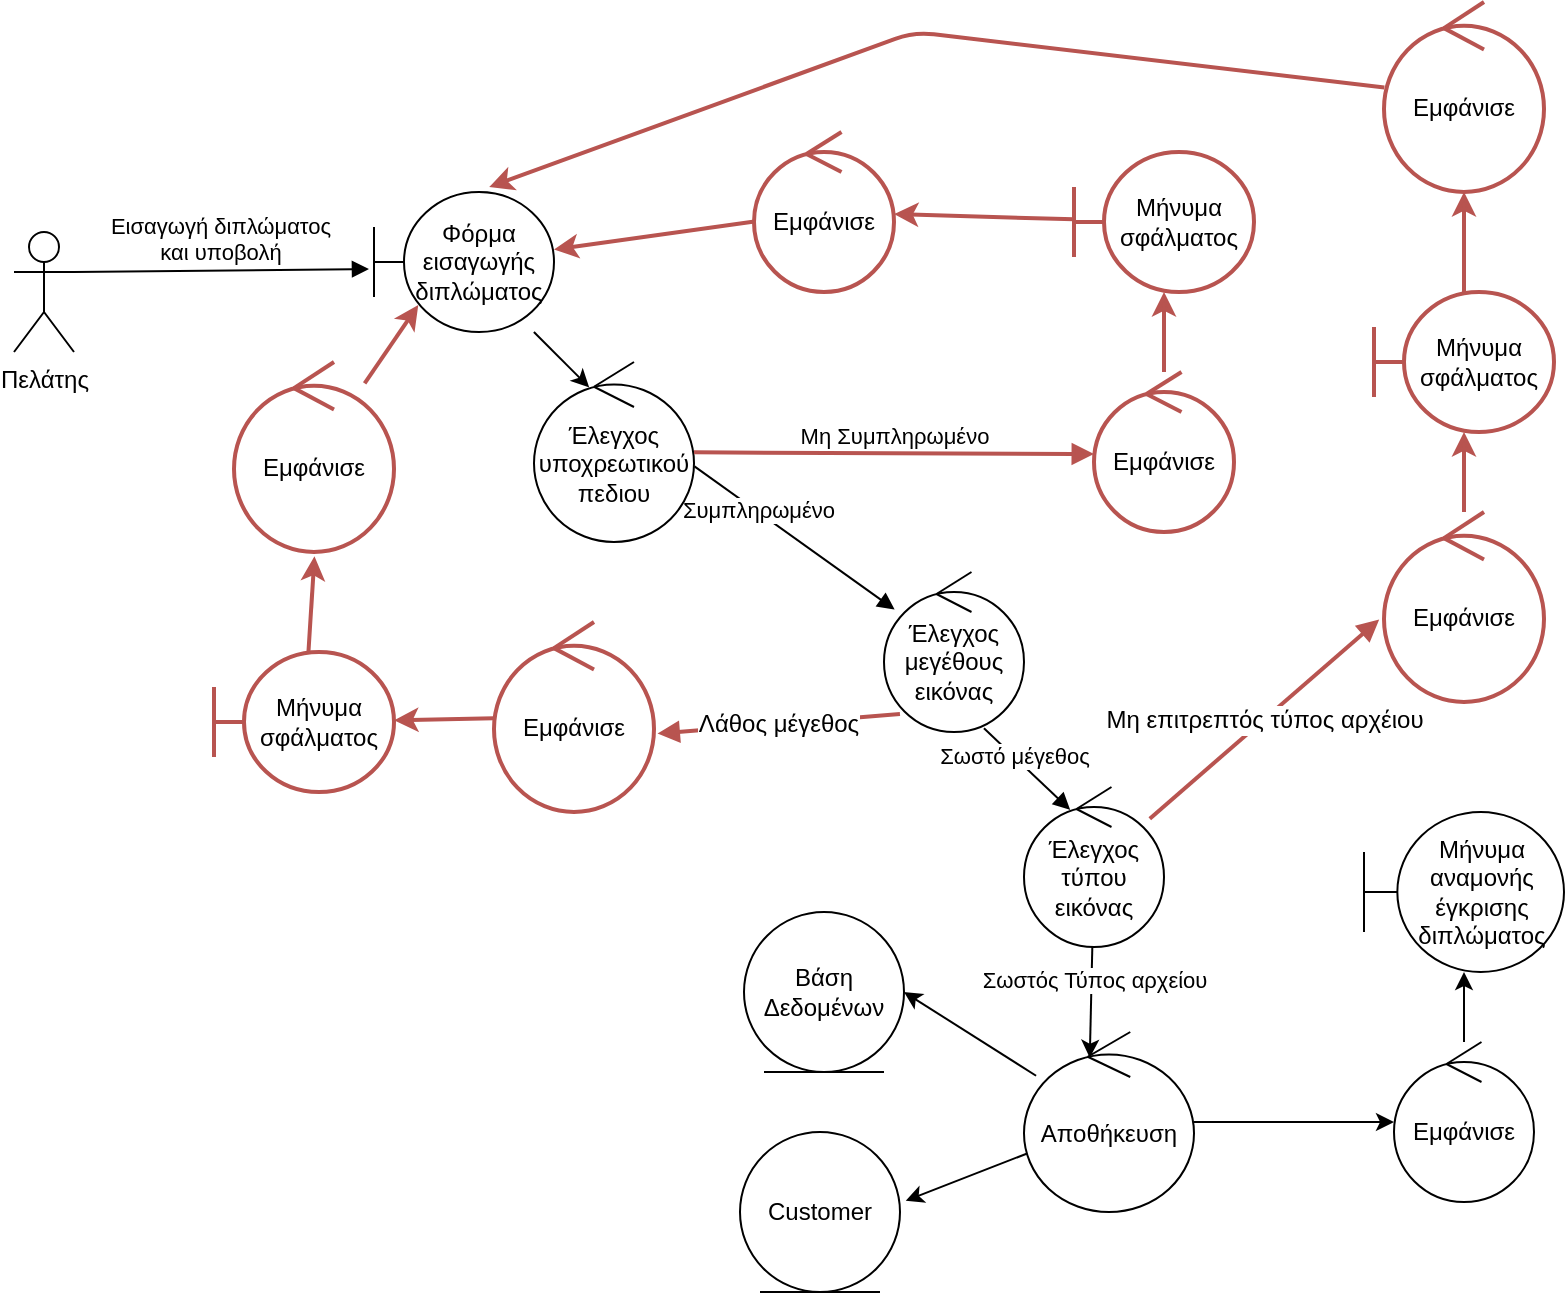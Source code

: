 <mxfile>
    <diagram name="Σελίδα-1" id="OHz2EBmf9zVARGRaG9hI">
        <mxGraphModel dx="1851" dy="825" grid="1" gridSize="10" guides="1" tooltips="1" connect="1" arrows="1" fold="1" page="1" pageScale="1" pageWidth="827" pageHeight="1169" math="0" shadow="0">
            <root>
                <mxCell id="0"/>
                <mxCell id="1" parent="0"/>
                <mxCell id="2v3vXZpvR5kIUnmruyP6-1" value="Πελάτης" style="shape=umlActor;verticalLabelPosition=bottom;verticalAlign=top;html=1;outlineConnect=0;" parent="1" vertex="1">
                    <mxGeometry x="10" y="340" width="30" height="60" as="geometry"/>
                </mxCell>
                <mxCell id="2v3vXZpvR5kIUnmruyP6-3" value="" style="html=1;verticalAlign=bottom;endArrow=block;curved=0;rounded=0;exitX=1.003;exitY=0.58;exitDx=0;exitDy=0;exitPerimeter=0;" parent="1" target="2v3vXZpvR5kIUnmruyP6-9" edge="1" source="2v3vXZpvR5kIUnmruyP6-6">
                    <mxGeometry width="80" relative="1" as="geometry">
                        <mxPoint x="430" y="480" as="sourcePoint"/>
                        <mxPoint x="480" y="540" as="targetPoint"/>
                        <mxPoint as="offset"/>
                    </mxGeometry>
                </mxCell>
                <mxCell id="2v3vXZpvR5kIUnmruyP6-12" value="Συμπληρωμένο" style="edgeLabel;html=1;align=center;verticalAlign=middle;resizable=0;points=[];" parent="2v3vXZpvR5kIUnmruyP6-3" vertex="1" connectable="0">
                    <mxGeometry x="-0.372" y="1" relative="1" as="geometry">
                        <mxPoint as="offset"/>
                    </mxGeometry>
                </mxCell>
                <mxCell id="2v3vXZpvR5kIUnmruyP6-6" value="Έλεγχος υποχρεωτικού πεδιου" style="ellipse;shape=umlControl;whiteSpace=wrap;html=1;" parent="1" vertex="1">
                    <mxGeometry x="270" y="405" width="80" height="90" as="geometry"/>
                </mxCell>
                <mxCell id="2v3vXZpvR5kIUnmruyP6-8" value="Εισαγωγή διπλώματος&lt;br&gt;και υποβολή" style="html=1;verticalAlign=bottom;endArrow=block;curved=0;rounded=0;entryX=-0.028;entryY=0.55;entryDx=0;entryDy=0;entryPerimeter=0;exitX=1;exitY=0.333;exitDx=0;exitDy=0;exitPerimeter=0;" parent="1" source="2v3vXZpvR5kIUnmruyP6-1" target="2" edge="1">
                    <mxGeometry width="80" relative="1" as="geometry">
                        <mxPoint x="150" y="409.41" as="sourcePoint"/>
                        <mxPoint x="230" y="409.41" as="targetPoint"/>
                        <mxPoint as="offset"/>
                    </mxGeometry>
                </mxCell>
                <mxCell id="2v3vXZpvR5kIUnmruyP6-9" value="Έλεγχος μεγέθους εικόνας" style="ellipse;shape=umlControl;whiteSpace=wrap;html=1;" parent="1" vertex="1">
                    <mxGeometry x="445" y="510" width="70" height="80" as="geometry"/>
                </mxCell>
                <mxCell id="2v3vXZpvR5kIUnmruyP6-10" value="" style="html=1;verticalAlign=bottom;endArrow=block;curved=0;rounded=0;exitX=0.714;exitY=0.977;exitDx=0;exitDy=0;exitPerimeter=0;entryX=0.33;entryY=0.143;entryDx=0;entryDy=0;entryPerimeter=0;" parent="1" edge="1" target="38" source="2v3vXZpvR5kIUnmruyP6-9">
                    <mxGeometry width="80" relative="1" as="geometry">
                        <mxPoint x="450" y="660" as="sourcePoint"/>
                        <mxPoint x="530" y="640" as="targetPoint"/>
                    </mxGeometry>
                </mxCell>
                <mxCell id="2v3vXZpvR5kIUnmruyP6-19" value="Σωστό μέγεθος" style="edgeLabel;html=1;align=center;verticalAlign=middle;resizable=0;points=[];" parent="2v3vXZpvR5kIUnmruyP6-10" vertex="1" connectable="0">
                    <mxGeometry x="-0.213" y="-3" relative="1" as="geometry">
                        <mxPoint y="-5" as="offset"/>
                    </mxGeometry>
                </mxCell>
                <mxCell id="30" value="" style="edgeStyle=none;html=1;strokeWidth=1;" edge="1" parent="1" source="2v3vXZpvR5kIUnmruyP6-11" target="2v3vXZpvR5kIUnmruyP6-24">
                    <mxGeometry relative="1" as="geometry"/>
                </mxCell>
                <mxCell id="48" style="edgeStyle=none;html=1;entryX=1;entryY=0.5;entryDx=0;entryDy=0;strokeWidth=1;" edge="1" parent="1" source="2v3vXZpvR5kIUnmruyP6-11" target="45">
                    <mxGeometry relative="1" as="geometry"/>
                </mxCell>
                <mxCell id="49" style="edgeStyle=none;html=1;entryX=1.036;entryY=0.43;entryDx=0;entryDy=0;entryPerimeter=0;strokeWidth=1;" edge="1" parent="1" source="2v3vXZpvR5kIUnmruyP6-11" target="46">
                    <mxGeometry relative="1" as="geometry"/>
                </mxCell>
                <mxCell id="2v3vXZpvR5kIUnmruyP6-11" value="Αποθήκευση" style="ellipse;shape=umlControl;whiteSpace=wrap;html=1;" parent="1" vertex="1">
                    <mxGeometry x="515" y="740" width="85" height="90" as="geometry"/>
                </mxCell>
                <mxCell id="2v3vXZpvR5kIUnmruyP6-13" value="Μη Συμπληρωμένο" style="html=1;verticalAlign=bottom;endArrow=block;curved=0;rounded=0;entryX=0;entryY=0.513;entryDx=0;entryDy=0;entryPerimeter=0;fillColor=#f8cecc;strokeColor=#b85450;strokeWidth=2;" parent="1" source="2v3vXZpvR5kIUnmruyP6-6" target="2v3vXZpvR5kIUnmruyP6-14" edge="1">
                    <mxGeometry width="80" relative="1" as="geometry">
                        <mxPoint x="445" y="440" as="sourcePoint"/>
                        <mxPoint x="525" y="440" as="targetPoint"/>
                    </mxGeometry>
                </mxCell>
                <mxCell id="16" value="" style="edgeStyle=none;html=1;strokeWidth=2;fontSize=12;fillColor=none;strokeColor=#b85450;" edge="1" parent="1" source="2v3vXZpvR5kIUnmruyP6-14" target="13">
                    <mxGeometry relative="1" as="geometry"/>
                </mxCell>
                <mxCell id="2v3vXZpvR5kIUnmruyP6-14" value="Εμφάνισε" style="ellipse;shape=umlControl;whiteSpace=wrap;html=1;fillColor=none;strokeColor=#b85450;strokeWidth=2;" parent="1" vertex="1">
                    <mxGeometry x="550" y="410" width="70" height="80" as="geometry"/>
                </mxCell>
                <mxCell id="2v3vXZpvR5kIUnmruyP6-18" value="Λάθος μέγεθος" style="html=1;verticalAlign=middle;endArrow=block;curved=0;rounded=0;entryX=1.022;entryY=0.587;entryDx=0;entryDy=0;entryPerimeter=0;exitX=0.114;exitY=0.888;exitDx=0;exitDy=0;exitPerimeter=0;fontSize=12;fillColor=none;strokeColor=#b85450;strokeWidth=2;" parent="1" source="2v3vXZpvR5kIUnmruyP6-9" target="20" edge="1">
                    <mxGeometry width="80" relative="1" as="geometry">
                        <mxPoint x="420" y="600" as="sourcePoint"/>
                        <mxPoint x="373.12" y="672.11" as="targetPoint"/>
                    </mxGeometry>
                </mxCell>
                <mxCell id="31" value="" style="edgeStyle=none;html=1;strokeWidth=1;" edge="1" parent="1" source="2v3vXZpvR5kIUnmruyP6-24" target="11">
                    <mxGeometry relative="1" as="geometry"/>
                </mxCell>
                <mxCell id="2v3vXZpvR5kIUnmruyP6-24" value="Εμφάνισε" style="ellipse;shape=umlControl;whiteSpace=wrap;html=1;" parent="1" vertex="1">
                    <mxGeometry x="700" y="745" width="70" height="80" as="geometry"/>
                </mxCell>
                <mxCell id="2v3vXZpvR5kIUnmruyP6-28" value="Μη επιτρεπτός τύπος αρχέιου" style="html=1;verticalAlign=middle;endArrow=block;curved=0;rounded=0;entryX=-0.03;entryY=0.566;entryDx=0;entryDy=0;entryPerimeter=0;fontSize=12;fillColor=none;strokeColor=#b85450;strokeWidth=2;" parent="1" target="32" edge="1" source="38">
                    <mxGeometry width="80" relative="1" as="geometry">
                        <mxPoint x="580" y="570" as="sourcePoint"/>
                        <mxPoint x="730" y="551.3" as="targetPoint"/>
                    </mxGeometry>
                </mxCell>
                <mxCell id="26" style="edgeStyle=none;html=1;entryX=0.345;entryY=0.141;entryDx=0;entryDy=0;entryPerimeter=0;strokeWidth=1;" edge="1" parent="1" source="2" target="2v3vXZpvR5kIUnmruyP6-6">
                    <mxGeometry relative="1" as="geometry"/>
                </mxCell>
                <mxCell id="2" value="Φόρμα εισαγωγής διπλώματος" style="shape=umlBoundary;whiteSpace=wrap;html=1;" parent="1" vertex="1">
                    <mxGeometry x="190" y="320" width="90" height="70" as="geometry"/>
                </mxCell>
                <mxCell id="11" value="Μήνυμα αναμονής έγκρισης διπλώματος" style="shape=umlBoundary;whiteSpace=wrap;html=1;" vertex="1" parent="1">
                    <mxGeometry x="685" y="630" width="100" height="80" as="geometry"/>
                </mxCell>
                <mxCell id="18" style="edgeStyle=none;html=1;strokeWidth=2;fontSize=12;fillColor=none;strokeColor=#b85450;" edge="1" parent="1" source="12" target="2">
                    <mxGeometry relative="1" as="geometry"/>
                </mxCell>
                <mxCell id="12" value="Εμφάνισε" style="ellipse;shape=umlControl;whiteSpace=wrap;html=1;fillColor=none;strokeColor=#b85450;strokeWidth=2;" vertex="1" parent="1">
                    <mxGeometry x="380" y="290" width="70" height="80" as="geometry"/>
                </mxCell>
                <mxCell id="17" value="" style="edgeStyle=none;html=1;strokeWidth=2;fontSize=12;fillColor=none;strokeColor=#b85450;" edge="1" parent="1" source="13" target="12">
                    <mxGeometry relative="1" as="geometry"/>
                </mxCell>
                <mxCell id="13" value="Μήνυμα σφάλματος" style="shape=umlBoundary;whiteSpace=wrap;html=1;fillColor=none;strokeColor=#b85450;strokeWidth=2;" vertex="1" parent="1">
                    <mxGeometry x="540" y="300" width="90" height="70" as="geometry"/>
                </mxCell>
                <mxCell id="29" style="edgeStyle=none;html=1;strokeWidth=2;fontSize=12;fillColor=none;strokeColor=#b85450;" edge="1" parent="1" source="20" target="21">
                    <mxGeometry relative="1" as="geometry"/>
                </mxCell>
                <mxCell id="20" value="Εμφάνισε" style="ellipse;shape=umlControl;whiteSpace=wrap;html=1;fillColor=none;strokeColor=#b85450;strokeWidth=2;" vertex="1" parent="1">
                    <mxGeometry x="250" y="535" width="80" height="95" as="geometry"/>
                </mxCell>
                <mxCell id="25" style="edgeStyle=none;html=1;entryX=0.503;entryY=1.023;entryDx=0;entryDy=0;entryPerimeter=0;strokeWidth=2;fontSize=12;fillColor=none;strokeColor=#b85450;" edge="1" parent="1" source="21" target="22">
                    <mxGeometry relative="1" as="geometry"/>
                </mxCell>
                <mxCell id="21" value="Μήνυμα σφάλματος" style="shape=umlBoundary;whiteSpace=wrap;html=1;fillColor=none;strokeColor=#b85450;strokeWidth=2;" vertex="1" parent="1">
                    <mxGeometry x="110" y="550" width="90" height="70" as="geometry"/>
                </mxCell>
                <mxCell id="23" style="edgeStyle=none;html=1;entryX=0.246;entryY=0.808;entryDx=0;entryDy=0;entryPerimeter=0;strokeWidth=2;fontSize=12;fillColor=none;strokeColor=#b85450;" edge="1" parent="1" source="22" target="2">
                    <mxGeometry relative="1" as="geometry"/>
                </mxCell>
                <mxCell id="22" value="Εμφάνισε" style="ellipse;shape=umlControl;whiteSpace=wrap;html=1;fillColor=none;strokeColor=#b85450;strokeWidth=2;" vertex="1" parent="1">
                    <mxGeometry x="120" y="405" width="80" height="95" as="geometry"/>
                </mxCell>
                <mxCell id="35" value="" style="edgeStyle=none;html=1;strokeWidth=2;fontSize=12;fillColor=none;strokeColor=#b85450;" edge="1" parent="1" source="27" target="34">
                    <mxGeometry relative="1" as="geometry"/>
                </mxCell>
                <mxCell id="27" value="Μήνυμα σφάλματος" style="shape=umlBoundary;whiteSpace=wrap;html=1;fillColor=none;strokeColor=#b85450;strokeWidth=2;" vertex="1" parent="1">
                    <mxGeometry x="690" y="370" width="90" height="70" as="geometry"/>
                </mxCell>
                <mxCell id="33" value="" style="edgeStyle=none;html=1;strokeWidth=2;fontSize=12;fillColor=none;strokeColor=#b85450;" edge="1" parent="1" source="32" target="27">
                    <mxGeometry relative="1" as="geometry"/>
                </mxCell>
                <mxCell id="32" value="Εμφάνισε" style="ellipse;shape=umlControl;whiteSpace=wrap;html=1;fillColor=none;strokeColor=#b85450;strokeWidth=2;" vertex="1" parent="1">
                    <mxGeometry x="695" y="480" width="80" height="95" as="geometry"/>
                </mxCell>
                <mxCell id="36" style="edgeStyle=none;html=1;entryX=0.64;entryY=-0.035;entryDx=0;entryDy=0;entryPerimeter=0;strokeWidth=2;fontSize=12;fillColor=none;strokeColor=#b85450;" edge="1" parent="1" source="34" target="2">
                    <mxGeometry relative="1" as="geometry">
                        <Array as="points">
                            <mxPoint x="460" y="240"/>
                        </Array>
                    </mxGeometry>
                </mxCell>
                <mxCell id="34" value="Εμφάνισε" style="ellipse;shape=umlControl;whiteSpace=wrap;html=1;fillColor=none;strokeColor=#b85450;strokeWidth=2;" vertex="1" parent="1">
                    <mxGeometry x="695" y="225" width="80" height="95" as="geometry"/>
                </mxCell>
                <mxCell id="39" style="edgeStyle=none;html=1;entryX=0.387;entryY=0.143;entryDx=0;entryDy=0;entryPerimeter=0;strokeWidth=1;" edge="1" parent="1" source="38" target="2v3vXZpvR5kIUnmruyP6-11">
                    <mxGeometry relative="1" as="geometry"/>
                </mxCell>
                <mxCell id="40" value="Σωστός Τύπος αρχείου" style="edgeLabel;html=1;align=center;verticalAlign=middle;resizable=0;points=[];" connectable="0" vertex="1" parent="39">
                    <mxGeometry x="-0.422" y="1" relative="1" as="geometry">
                        <mxPoint as="offset"/>
                    </mxGeometry>
                </mxCell>
                <mxCell id="38" value="Έλεγχος τύπου εικόνας" style="ellipse;shape=umlControl;whiteSpace=wrap;html=1;" vertex="1" parent="1">
                    <mxGeometry x="515" y="617.5" width="70" height="80" as="geometry"/>
                </mxCell>
                <mxCell id="45" value="Βάση Δεδομένων" style="ellipse;shape=umlEntity;whiteSpace=wrap;html=1;strokeWidth=1;fillColor=none;" vertex="1" parent="1">
                    <mxGeometry x="375" y="680" width="80" height="80" as="geometry"/>
                </mxCell>
                <mxCell id="46" value="Customer" style="ellipse;shape=umlEntity;whiteSpace=wrap;html=1;" vertex="1" parent="1">
                    <mxGeometry x="373" y="790" width="80" height="80" as="geometry"/>
                </mxCell>
            </root>
        </mxGraphModel>
    </diagram>
</mxfile>